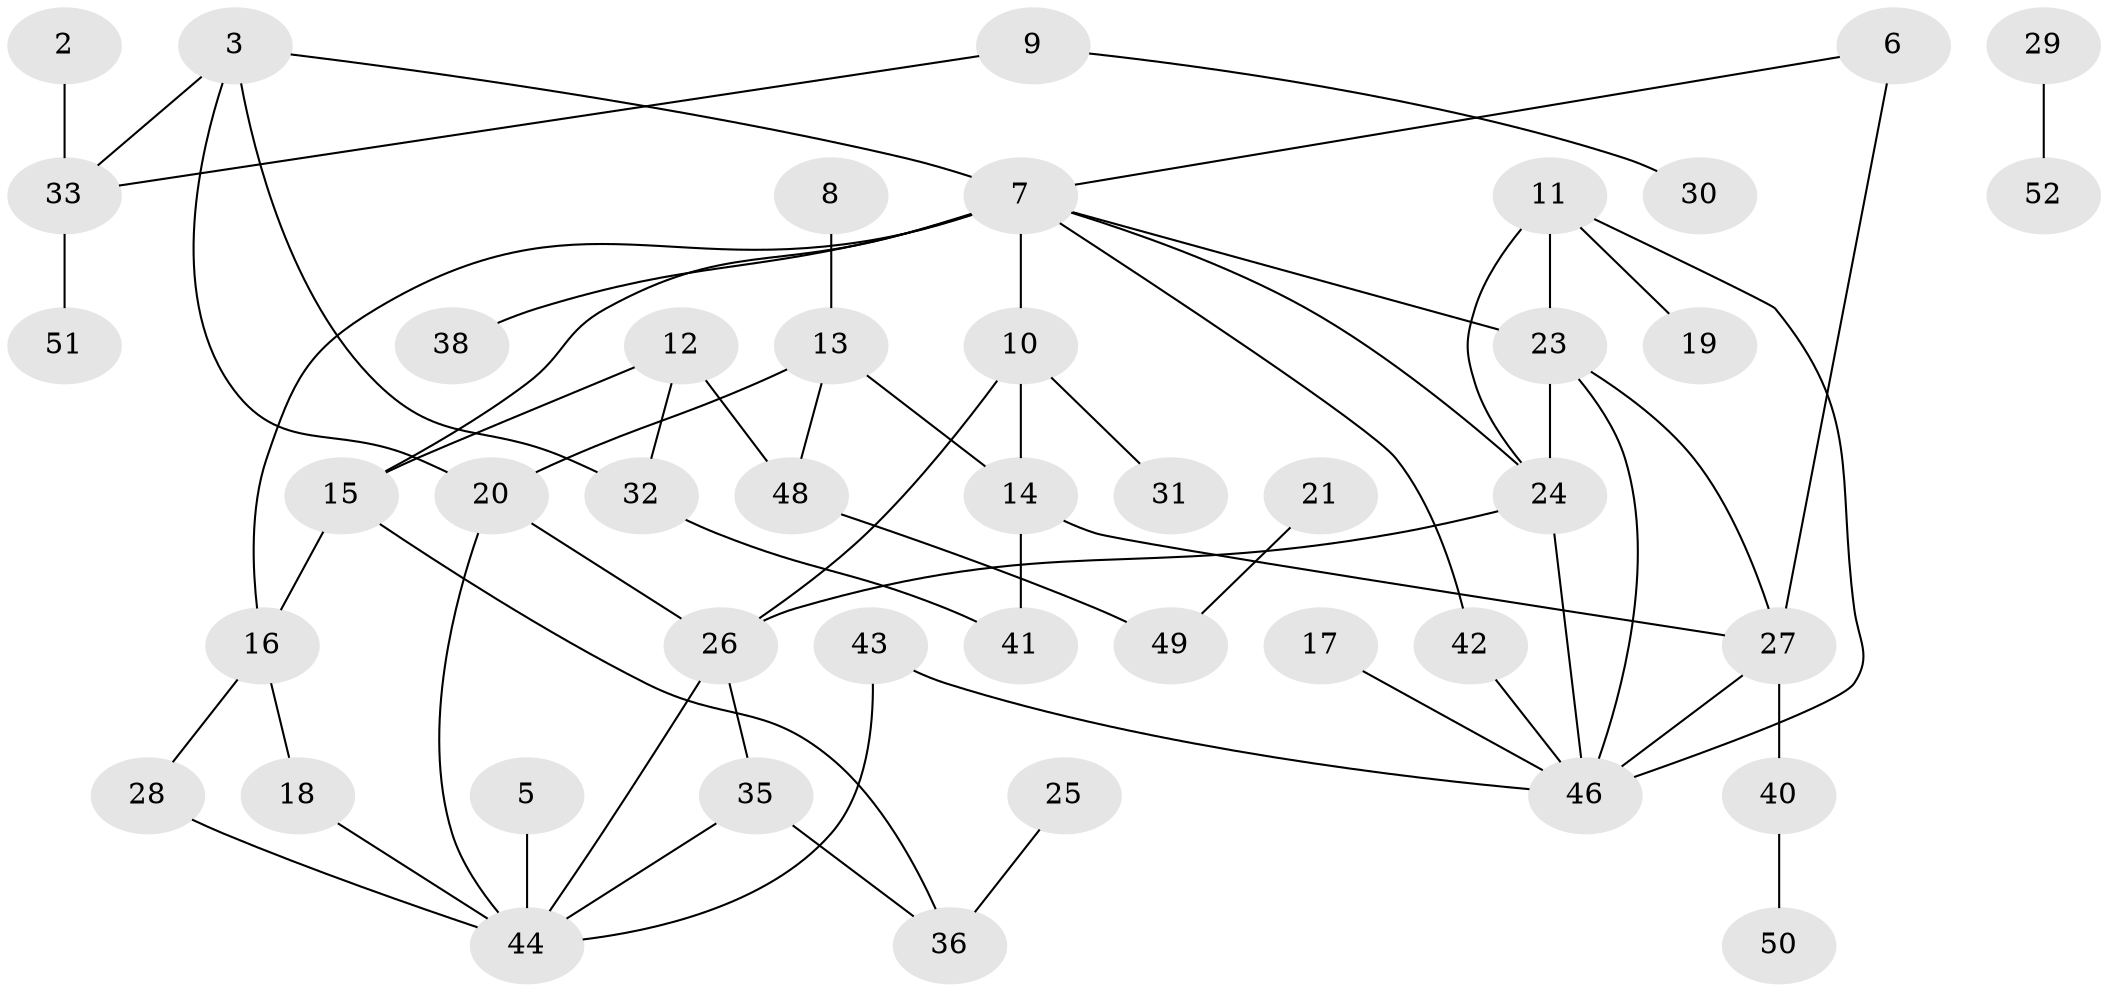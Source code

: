 // original degree distribution, {1: 0.2638888888888889, 2: 0.2638888888888889, 4: 0.09722222222222222, 0: 0.09722222222222222, 3: 0.1388888888888889, 5: 0.09722222222222222, 7: 0.027777777777777776, 6: 0.013888888888888888}
// Generated by graph-tools (version 1.1) at 2025/48/03/04/25 22:48:07]
// undirected, 44 vertices, 63 edges
graph export_dot {
  node [color=gray90,style=filled];
  2;
  3;
  5;
  6;
  7;
  8;
  9;
  10;
  11;
  12;
  13;
  14;
  15;
  16;
  17;
  18;
  19;
  20;
  21;
  23;
  24;
  25;
  26;
  27;
  28;
  29;
  30;
  31;
  32;
  33;
  35;
  36;
  38;
  40;
  41;
  42;
  43;
  44;
  46;
  48;
  49;
  50;
  51;
  52;
  2 -- 33 [weight=1.0];
  3 -- 7 [weight=1.0];
  3 -- 20 [weight=1.0];
  3 -- 32 [weight=1.0];
  3 -- 33 [weight=1.0];
  5 -- 44 [weight=1.0];
  6 -- 7 [weight=1.0];
  6 -- 27 [weight=2.0];
  7 -- 10 [weight=1.0];
  7 -- 15 [weight=1.0];
  7 -- 16 [weight=1.0];
  7 -- 23 [weight=1.0];
  7 -- 24 [weight=1.0];
  7 -- 38 [weight=1.0];
  7 -- 42 [weight=1.0];
  8 -- 13 [weight=1.0];
  9 -- 30 [weight=1.0];
  9 -- 33 [weight=1.0];
  10 -- 14 [weight=1.0];
  10 -- 26 [weight=1.0];
  10 -- 31 [weight=1.0];
  11 -- 19 [weight=1.0];
  11 -- 23 [weight=1.0];
  11 -- 24 [weight=1.0];
  11 -- 46 [weight=1.0];
  12 -- 15 [weight=1.0];
  12 -- 32 [weight=1.0];
  12 -- 48 [weight=1.0];
  13 -- 14 [weight=1.0];
  13 -- 20 [weight=1.0];
  13 -- 48 [weight=1.0];
  14 -- 27 [weight=1.0];
  14 -- 41 [weight=1.0];
  15 -- 16 [weight=1.0];
  15 -- 36 [weight=1.0];
  16 -- 18 [weight=1.0];
  16 -- 28 [weight=1.0];
  17 -- 46 [weight=1.0];
  18 -- 44 [weight=1.0];
  20 -- 26 [weight=1.0];
  20 -- 44 [weight=1.0];
  21 -- 49 [weight=1.0];
  23 -- 24 [weight=1.0];
  23 -- 27 [weight=1.0];
  23 -- 46 [weight=1.0];
  24 -- 26 [weight=1.0];
  24 -- 46 [weight=1.0];
  25 -- 36 [weight=1.0];
  26 -- 35 [weight=1.0];
  26 -- 44 [weight=1.0];
  27 -- 40 [weight=1.0];
  27 -- 46 [weight=1.0];
  28 -- 44 [weight=1.0];
  29 -- 52 [weight=1.0];
  32 -- 41 [weight=1.0];
  33 -- 51 [weight=1.0];
  35 -- 36 [weight=1.0];
  35 -- 44 [weight=1.0];
  40 -- 50 [weight=1.0];
  42 -- 46 [weight=1.0];
  43 -- 44 [weight=1.0];
  43 -- 46 [weight=1.0];
  48 -- 49 [weight=1.0];
}
